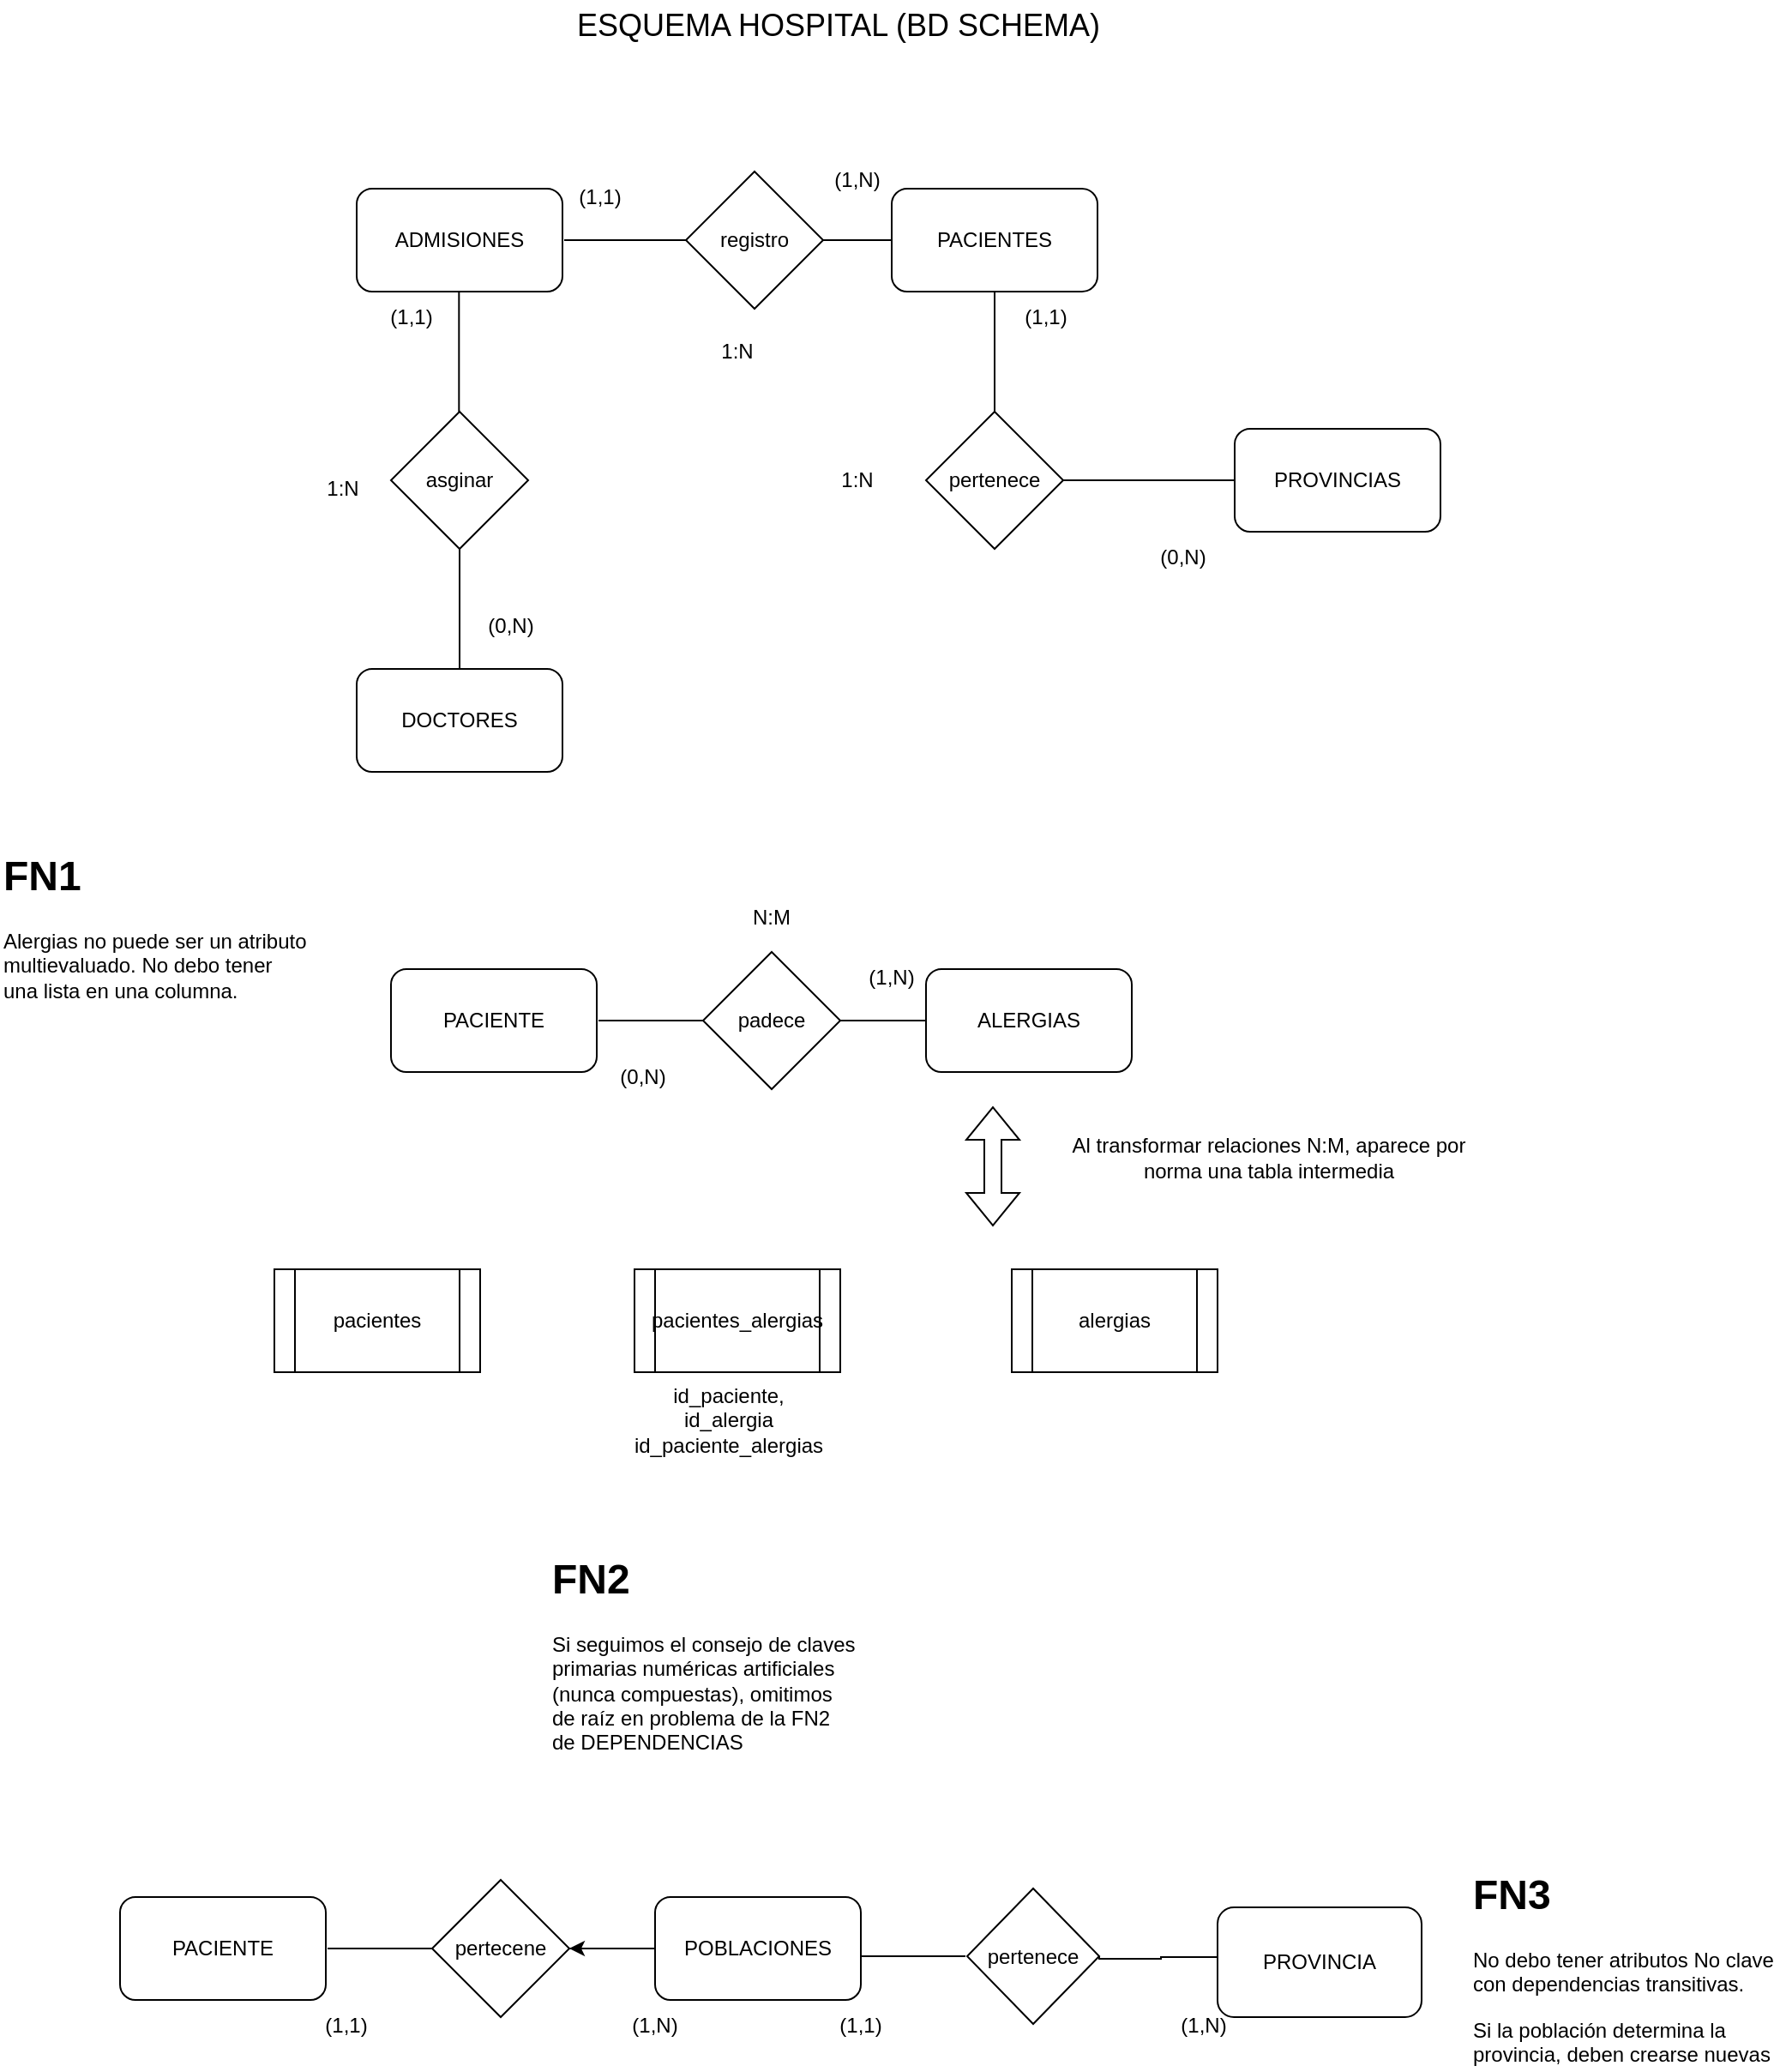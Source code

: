 <mxfile version="27.0.9">
  <diagram name="Página-1" id="jNYX_NDZH57dvLh5J_6Y">
    <mxGraphModel dx="2192" dy="652" grid="1" gridSize="10" guides="1" tooltips="1" connect="1" arrows="1" fold="1" page="1" pageScale="1" pageWidth="827" pageHeight="1169" math="0" shadow="0">
      <root>
        <mxCell id="0" />
        <mxCell id="1" parent="0" />
        <mxCell id="9rge0dwjAO5OtHbX3IIU-1" value="DOCTORES" style="rounded=1;whiteSpace=wrap;html=1;" parent="1" vertex="1">
          <mxGeometry x="178" y="410" width="120" height="60" as="geometry" />
        </mxCell>
        <mxCell id="9rge0dwjAO5OtHbX3IIU-4" value="PACIENTES" style="rounded=1;whiteSpace=wrap;html=1;" parent="1" vertex="1">
          <mxGeometry x="490" y="130" width="120" height="60" as="geometry" />
        </mxCell>
        <mxCell id="9rge0dwjAO5OtHbX3IIU-5" value="ADMISIONES" style="rounded=1;whiteSpace=wrap;html=1;" parent="1" vertex="1">
          <mxGeometry x="178" y="130" width="120" height="60" as="geometry" />
        </mxCell>
        <mxCell id="9rge0dwjAO5OtHbX3IIU-6" value="PROVINCIAS" style="rounded=1;whiteSpace=wrap;html=1;" parent="1" vertex="1">
          <mxGeometry x="690" y="270" width="120" height="60" as="geometry" />
        </mxCell>
        <mxCell id="9rge0dwjAO5OtHbX3IIU-10" value="&lt;font style=&quot;font-size: 18px;&quot;&gt;ESQUEMA HOSPITAL (BD SCHEMA)&lt;/font&gt;" style="text;html=1;align=center;verticalAlign=middle;whiteSpace=wrap;rounded=0;" parent="1" vertex="1">
          <mxGeometry x="298" y="20" width="322" height="30" as="geometry" />
        </mxCell>
        <mxCell id="9rge0dwjAO5OtHbX3IIU-11" value="pertenece" style="rhombus;whiteSpace=wrap;html=1;" parent="1" vertex="1">
          <mxGeometry x="510" y="260" width="80" height="80" as="geometry" />
        </mxCell>
        <mxCell id="9rge0dwjAO5OtHbX3IIU-12" style="edgeStyle=orthogonalEdgeStyle;rounded=0;orthogonalLoop=1;jettySize=auto;html=1;exitX=0.5;exitY=1;exitDx=0;exitDy=0;endArrow=none;startFill=0;entryX=0.5;entryY=0;entryDx=0;entryDy=0;" parent="1" source="9rge0dwjAO5OtHbX3IIU-4" target="9rge0dwjAO5OtHbX3IIU-11" edge="1">
          <mxGeometry relative="1" as="geometry">
            <mxPoint x="550" y="240" as="targetPoint" />
          </mxGeometry>
        </mxCell>
        <mxCell id="9rge0dwjAO5OtHbX3IIU-14" style="edgeStyle=orthogonalEdgeStyle;rounded=0;orthogonalLoop=1;jettySize=auto;html=1;exitX=0;exitY=0.5;exitDx=0;exitDy=0;endArrow=none;startFill=0;entryX=1;entryY=0.5;entryDx=0;entryDy=0;" parent="1" source="9rge0dwjAO5OtHbX3IIU-6" target="9rge0dwjAO5OtHbX3IIU-11" edge="1">
          <mxGeometry relative="1" as="geometry">
            <mxPoint x="560" y="280" as="sourcePoint" />
            <mxPoint x="560" y="450" as="targetPoint" />
          </mxGeometry>
        </mxCell>
        <mxCell id="9rge0dwjAO5OtHbX3IIU-15" value="(1,1)" style="text;html=1;align=center;verticalAlign=middle;whiteSpace=wrap;rounded=0;" parent="1" vertex="1">
          <mxGeometry x="550" y="190" width="60" height="30" as="geometry" />
        </mxCell>
        <mxCell id="9rge0dwjAO5OtHbX3IIU-16" value="(0,N)" style="text;html=1;align=center;verticalAlign=middle;whiteSpace=wrap;rounded=0;" parent="1" vertex="1">
          <mxGeometry x="630" y="330" width="60" height="30" as="geometry" />
        </mxCell>
        <mxCell id="9rge0dwjAO5OtHbX3IIU-17" value="1:N" style="text;html=1;align=center;verticalAlign=middle;whiteSpace=wrap;rounded=0;" parent="1" vertex="1">
          <mxGeometry x="440" y="285" width="60" height="30" as="geometry" />
        </mxCell>
        <mxCell id="9rge0dwjAO5OtHbX3IIU-18" value="registro" style="rhombus;whiteSpace=wrap;html=1;" parent="1" vertex="1">
          <mxGeometry x="370" y="120" width="80" height="80" as="geometry" />
        </mxCell>
        <mxCell id="9rge0dwjAO5OtHbX3IIU-19" style="edgeStyle=orthogonalEdgeStyle;rounded=0;orthogonalLoop=1;jettySize=auto;html=1;exitX=0;exitY=0.5;exitDx=0;exitDy=0;endArrow=none;startFill=0;" parent="1" source="9rge0dwjAO5OtHbX3IIU-4" target="9rge0dwjAO5OtHbX3IIU-18" edge="1">
          <mxGeometry relative="1" as="geometry">
            <mxPoint x="500" y="210" as="sourcePoint" />
            <mxPoint x="500" y="280" as="targetPoint" />
          </mxGeometry>
        </mxCell>
        <mxCell id="9rge0dwjAO5OtHbX3IIU-22" style="edgeStyle=orthogonalEdgeStyle;rounded=0;orthogonalLoop=1;jettySize=auto;html=1;exitX=0;exitY=0.5;exitDx=0;exitDy=0;endArrow=none;startFill=0;" parent="1" source="9rge0dwjAO5OtHbX3IIU-18" edge="1">
          <mxGeometry relative="1" as="geometry">
            <mxPoint x="349" y="160" as="sourcePoint" />
            <mxPoint x="299" y="160" as="targetPoint" />
          </mxGeometry>
        </mxCell>
        <mxCell id="9rge0dwjAO5OtHbX3IIU-23" value="(1,N)" style="text;html=1;align=center;verticalAlign=middle;whiteSpace=wrap;rounded=0;" parent="1" vertex="1">
          <mxGeometry x="440" y="110" width="60" height="30" as="geometry" />
        </mxCell>
        <mxCell id="9rge0dwjAO5OtHbX3IIU-24" value="(1,1)" style="text;html=1;align=center;verticalAlign=middle;whiteSpace=wrap;rounded=0;" parent="1" vertex="1">
          <mxGeometry x="290" y="120" width="60" height="30" as="geometry" />
        </mxCell>
        <mxCell id="9rge0dwjAO5OtHbX3IIU-25" value="1:N" style="text;html=1;align=center;verticalAlign=middle;whiteSpace=wrap;rounded=0;" parent="1" vertex="1">
          <mxGeometry x="370" y="210" width="60" height="30" as="geometry" />
        </mxCell>
        <mxCell id="9rge0dwjAO5OtHbX3IIU-26" value="asginar" style="rhombus;whiteSpace=wrap;html=1;" parent="1" vertex="1">
          <mxGeometry x="198" y="260" width="80" height="80" as="geometry" />
        </mxCell>
        <mxCell id="9rge0dwjAO5OtHbX3IIU-27" style="edgeStyle=orthogonalEdgeStyle;rounded=0;orthogonalLoop=1;jettySize=auto;html=1;exitX=0.5;exitY=1;exitDx=0;exitDy=0;endArrow=none;startFill=0;entryX=0.5;entryY=0;entryDx=0;entryDy=0;" parent="1" edge="1">
          <mxGeometry relative="1" as="geometry">
            <mxPoint x="237.66" y="190" as="sourcePoint" />
            <mxPoint x="237.66" y="260" as="targetPoint" />
          </mxGeometry>
        </mxCell>
        <mxCell id="9rge0dwjAO5OtHbX3IIU-28" style="edgeStyle=orthogonalEdgeStyle;rounded=0;orthogonalLoop=1;jettySize=auto;html=1;exitX=0.5;exitY=1;exitDx=0;exitDy=0;endArrow=none;startFill=0;entryX=0.5;entryY=0;entryDx=0;entryDy=0;" parent="1" edge="1">
          <mxGeometry relative="1" as="geometry">
            <mxPoint x="238" y="340" as="sourcePoint" />
            <mxPoint x="238" y="410" as="targetPoint" />
          </mxGeometry>
        </mxCell>
        <mxCell id="9rge0dwjAO5OtHbX3IIU-29" value="(1,1)" style="text;html=1;align=center;verticalAlign=middle;whiteSpace=wrap;rounded=0;" parent="1" vertex="1">
          <mxGeometry x="180" y="190" width="60" height="30" as="geometry" />
        </mxCell>
        <mxCell id="9rge0dwjAO5OtHbX3IIU-30" value="(0,N)" style="text;html=1;align=center;verticalAlign=middle;whiteSpace=wrap;rounded=0;" parent="1" vertex="1">
          <mxGeometry x="238" y="370" width="60" height="30" as="geometry" />
        </mxCell>
        <mxCell id="JeMpwNhejxC3z_u1ijAA-4" value="ALERGIAS" style="rounded=1;whiteSpace=wrap;html=1;" vertex="1" parent="1">
          <mxGeometry x="510" y="585" width="120" height="60" as="geometry" />
        </mxCell>
        <mxCell id="JeMpwNhejxC3z_u1ijAA-5" value="PACIENTE" style="rounded=1;whiteSpace=wrap;html=1;" vertex="1" parent="1">
          <mxGeometry x="198" y="585" width="120" height="60" as="geometry" />
        </mxCell>
        <mxCell id="JeMpwNhejxC3z_u1ijAA-6" style="edgeStyle=orthogonalEdgeStyle;rounded=0;orthogonalLoop=1;jettySize=auto;html=1;exitX=0;exitY=0.5;exitDx=0;exitDy=0;endArrow=none;startFill=0;" edge="1" source="JeMpwNhejxC3z_u1ijAA-4" parent="1">
          <mxGeometry relative="1" as="geometry">
            <mxPoint x="520" y="665" as="sourcePoint" />
            <mxPoint x="460" y="615" as="targetPoint" />
          </mxGeometry>
        </mxCell>
        <mxCell id="JeMpwNhejxC3z_u1ijAA-7" style="edgeStyle=orthogonalEdgeStyle;rounded=0;orthogonalLoop=1;jettySize=auto;html=1;exitX=0;exitY=0.5;exitDx=0;exitDy=0;endArrow=none;startFill=0;" edge="1" parent="1">
          <mxGeometry relative="1" as="geometry">
            <mxPoint x="380" y="615" as="sourcePoint" />
            <mxPoint x="319" y="615" as="targetPoint" />
          </mxGeometry>
        </mxCell>
        <mxCell id="JeMpwNhejxC3z_u1ijAA-8" value="padece" style="rhombus;whiteSpace=wrap;html=1;" vertex="1" parent="1">
          <mxGeometry x="380" y="575" width="80" height="80" as="geometry" />
        </mxCell>
        <mxCell id="JeMpwNhejxC3z_u1ijAA-9" value="&lt;div&gt;(1,N)&lt;/div&gt;" style="text;html=1;align=center;verticalAlign=middle;whiteSpace=wrap;rounded=0;" vertex="1" parent="1">
          <mxGeometry x="460" y="575" width="60" height="30" as="geometry" />
        </mxCell>
        <mxCell id="JeMpwNhejxC3z_u1ijAA-10" value="(0,N)" style="text;html=1;align=center;verticalAlign=middle;whiteSpace=wrap;rounded=0;" vertex="1" parent="1">
          <mxGeometry x="310" y="630" width="70" height="35" as="geometry" />
        </mxCell>
        <mxCell id="JeMpwNhejxC3z_u1ijAA-11" value="&lt;div&gt;N:M&lt;/div&gt;" style="text;html=1;align=center;verticalAlign=middle;whiteSpace=wrap;rounded=0;" vertex="1" parent="1">
          <mxGeometry x="390" y="540" width="60" height="30" as="geometry" />
        </mxCell>
        <mxCell id="JeMpwNhejxC3z_u1ijAA-12" value="pacientes" style="shape=process;whiteSpace=wrap;html=1;backgroundOutline=1;" vertex="1" parent="1">
          <mxGeometry x="130" y="760" width="120" height="60" as="geometry" />
        </mxCell>
        <mxCell id="JeMpwNhejxC3z_u1ijAA-13" value="alergias" style="shape=process;whiteSpace=wrap;html=1;backgroundOutline=1;" vertex="1" parent="1">
          <mxGeometry x="560" y="760" width="120" height="60" as="geometry" />
        </mxCell>
        <mxCell id="JeMpwNhejxC3z_u1ijAA-14" value="pacientes_alergias" style="shape=process;whiteSpace=wrap;html=1;backgroundOutline=1;" vertex="1" parent="1">
          <mxGeometry x="340" y="760" width="120" height="60" as="geometry" />
        </mxCell>
        <mxCell id="JeMpwNhejxC3z_u1ijAA-15" value="&lt;div&gt;id_paciente, &lt;br&gt;&lt;/div&gt;&lt;div&gt;id_alergia&lt;/div&gt;&lt;div&gt;id_paciente_alergias&lt;/div&gt;&lt;div&gt;&lt;br&gt;&lt;/div&gt;" style="text;html=1;align=center;verticalAlign=middle;whiteSpace=wrap;rounded=0;" vertex="1" parent="1">
          <mxGeometry x="340" y="840" width="110" height="30" as="geometry" />
        </mxCell>
        <mxCell id="JeMpwNhejxC3z_u1ijAA-27" value="" style="edgeStyle=orthogonalEdgeStyle;rounded=0;orthogonalLoop=1;jettySize=auto;html=1;" edge="1" parent="1" source="JeMpwNhejxC3z_u1ijAA-16" target="JeMpwNhejxC3z_u1ijAA-20">
          <mxGeometry relative="1" as="geometry" />
        </mxCell>
        <mxCell id="JeMpwNhejxC3z_u1ijAA-16" value="POBLACIONES" style="rounded=1;whiteSpace=wrap;html=1;" vertex="1" parent="1">
          <mxGeometry x="352" y="1126" width="120" height="60" as="geometry" />
        </mxCell>
        <mxCell id="JeMpwNhejxC3z_u1ijAA-17" value="PACIENTE" style="rounded=1;whiteSpace=wrap;html=1;" vertex="1" parent="1">
          <mxGeometry x="40" y="1126" width="120" height="60" as="geometry" />
        </mxCell>
        <mxCell id="JeMpwNhejxC3z_u1ijAA-18" style="edgeStyle=orthogonalEdgeStyle;rounded=0;orthogonalLoop=1;jettySize=auto;html=1;exitX=0;exitY=0.5;exitDx=0;exitDy=0;endArrow=none;startFill=0;" edge="1" source="JeMpwNhejxC3z_u1ijAA-16" parent="1">
          <mxGeometry relative="1" as="geometry">
            <mxPoint x="362" y="1206" as="sourcePoint" />
            <mxPoint x="302" y="1156" as="targetPoint" />
          </mxGeometry>
        </mxCell>
        <mxCell id="JeMpwNhejxC3z_u1ijAA-19" style="edgeStyle=orthogonalEdgeStyle;rounded=0;orthogonalLoop=1;jettySize=auto;html=1;exitX=0;exitY=0.5;exitDx=0;exitDy=0;endArrow=none;startFill=0;" edge="1" parent="1">
          <mxGeometry relative="1" as="geometry">
            <mxPoint x="222" y="1156" as="sourcePoint" />
            <mxPoint x="161" y="1156" as="targetPoint" />
          </mxGeometry>
        </mxCell>
        <mxCell id="JeMpwNhejxC3z_u1ijAA-20" value="pertecene" style="rhombus;whiteSpace=wrap;html=1;" vertex="1" parent="1">
          <mxGeometry x="222" y="1116" width="80" height="80" as="geometry" />
        </mxCell>
        <mxCell id="JeMpwNhejxC3z_u1ijAA-23" value="PROVINCIA" style="rounded=1;whiteSpace=wrap;html=1;" vertex="1" parent="1">
          <mxGeometry x="680" y="1132" width="119" height="64" as="geometry" />
        </mxCell>
        <mxCell id="JeMpwNhejxC3z_u1ijAA-24" style="edgeStyle=orthogonalEdgeStyle;rounded=0;orthogonalLoop=1;jettySize=auto;html=1;exitX=0;exitY=0.5;exitDx=0;exitDy=0;endArrow=none;startFill=0;entryX=1;entryY=0.5;entryDx=0;entryDy=0;" edge="1" source="JeMpwNhejxC3z_u1ijAA-23" parent="1" target="JeMpwNhejxC3z_u1ijAA-25">
          <mxGeometry relative="1" as="geometry">
            <mxPoint x="682" y="1211" as="sourcePoint" />
            <mxPoint x="622" y="1161" as="targetPoint" />
            <Array as="points">
              <mxPoint x="647" y="1161" />
              <mxPoint x="647" y="1162" />
              <mxPoint x="611" y="1162" />
            </Array>
          </mxGeometry>
        </mxCell>
        <mxCell id="JeMpwNhejxC3z_u1ijAA-25" value="pertenece" style="rhombus;whiteSpace=wrap;html=1;" vertex="1" parent="1">
          <mxGeometry x="534" y="1121" width="77" height="79" as="geometry" />
        </mxCell>
        <mxCell id="JeMpwNhejxC3z_u1ijAA-26" value="&lt;div&gt;(1,1)&lt;/div&gt;" style="text;html=1;align=center;verticalAlign=middle;whiteSpace=wrap;rounded=0;" vertex="1" parent="1">
          <mxGeometry x="142" y="1186" width="60" height="30" as="geometry" />
        </mxCell>
        <mxCell id="JeMpwNhejxC3z_u1ijAA-28" style="edgeStyle=orthogonalEdgeStyle;rounded=0;orthogonalLoop=1;jettySize=auto;html=1;exitX=0;exitY=0.5;exitDx=0;exitDy=0;endArrow=none;startFill=0;" edge="1" parent="1">
          <mxGeometry relative="1" as="geometry">
            <mxPoint x="533" y="1160.5" as="sourcePoint" />
            <mxPoint x="472" y="1160.5" as="targetPoint" />
          </mxGeometry>
        </mxCell>
        <mxCell id="JeMpwNhejxC3z_u1ijAA-29" value="&lt;div&gt;(1,1)&lt;/div&gt;" style="text;html=1;align=center;verticalAlign=middle;whiteSpace=wrap;rounded=0;" vertex="1" parent="1">
          <mxGeometry x="442" y="1186" width="60" height="30" as="geometry" />
        </mxCell>
        <mxCell id="JeMpwNhejxC3z_u1ijAA-30" value="&lt;div&gt;(1,N)&lt;/div&gt;" style="text;html=1;align=center;verticalAlign=middle;whiteSpace=wrap;rounded=0;" vertex="1" parent="1">
          <mxGeometry x="322" y="1186" width="60" height="30" as="geometry" />
        </mxCell>
        <mxCell id="JeMpwNhejxC3z_u1ijAA-31" value="&lt;div&gt;(1,N)&lt;/div&gt;" style="text;html=1;align=center;verticalAlign=middle;whiteSpace=wrap;rounded=0;" vertex="1" parent="1">
          <mxGeometry x="642" y="1186" width="60" height="30" as="geometry" />
        </mxCell>
        <mxCell id="JeMpwNhejxC3z_u1ijAA-32" value="1:N" style="text;html=1;align=center;verticalAlign=middle;whiteSpace=wrap;rounded=0;" vertex="1" parent="1">
          <mxGeometry x="140" y="290" width="60" height="30" as="geometry" />
        </mxCell>
        <mxCell id="JeMpwNhejxC3z_u1ijAA-33" value="" style="shape=flexArrow;endArrow=classic;startArrow=classic;html=1;rounded=0;" edge="1" parent="1">
          <mxGeometry width="100" height="100" relative="1" as="geometry">
            <mxPoint x="549" y="735" as="sourcePoint" />
            <mxPoint x="549" y="665" as="targetPoint" />
          </mxGeometry>
        </mxCell>
        <mxCell id="JeMpwNhejxC3z_u1ijAA-34" value="Al transformar relaciones N:M, aparece por norma una tabla intermedia" style="text;html=1;align=center;verticalAlign=middle;whiteSpace=wrap;rounded=0;" vertex="1" parent="1">
          <mxGeometry x="590" y="680" width="240" height="30" as="geometry" />
        </mxCell>
        <mxCell id="JeMpwNhejxC3z_u1ijAA-35" value="&lt;h1 style=&quot;margin-top: 0px;&quot;&gt;FN1&lt;/h1&gt;&lt;p&gt;Alergias no puede ser un atributo multievaluado. No debo tener una lista en una columna.&lt;/p&gt;" style="text;html=1;whiteSpace=wrap;overflow=hidden;rounded=0;" vertex="1" parent="1">
          <mxGeometry x="-30" y="510" width="180" height="120" as="geometry" />
        </mxCell>
        <mxCell id="JeMpwNhejxC3z_u1ijAA-36" value="&lt;h1 style=&quot;margin-top: 0px;&quot;&gt;FN3&lt;/h1&gt;&lt;p&gt;No debo tener atributos No clave con dependencias transitivas. &lt;br&gt;&lt;/p&gt;&lt;p&gt;Si la población determina la provincia, deben crearse nuevas tablas independientes&lt;/p&gt;" style="text;html=1;whiteSpace=wrap;overflow=hidden;rounded=0;" vertex="1" parent="1">
          <mxGeometry x="827" y="1104" width="180" height="120" as="geometry" />
        </mxCell>
        <mxCell id="JeMpwNhejxC3z_u1ijAA-37" value="&lt;h1 style=&quot;margin-top: 0px;&quot;&gt;FN2&lt;/h1&gt;Si seguimos el consejo de claves primarias numéricas artificiales (nunca compuestas), omitimos de raíz en problema de la FN2 de DEPENDENCIAS PARCIALES" style="text;html=1;whiteSpace=wrap;overflow=hidden;rounded=0;" vertex="1" parent="1">
          <mxGeometry x="290" y="920" width="180" height="120" as="geometry" />
        </mxCell>
      </root>
    </mxGraphModel>
  </diagram>
</mxfile>
